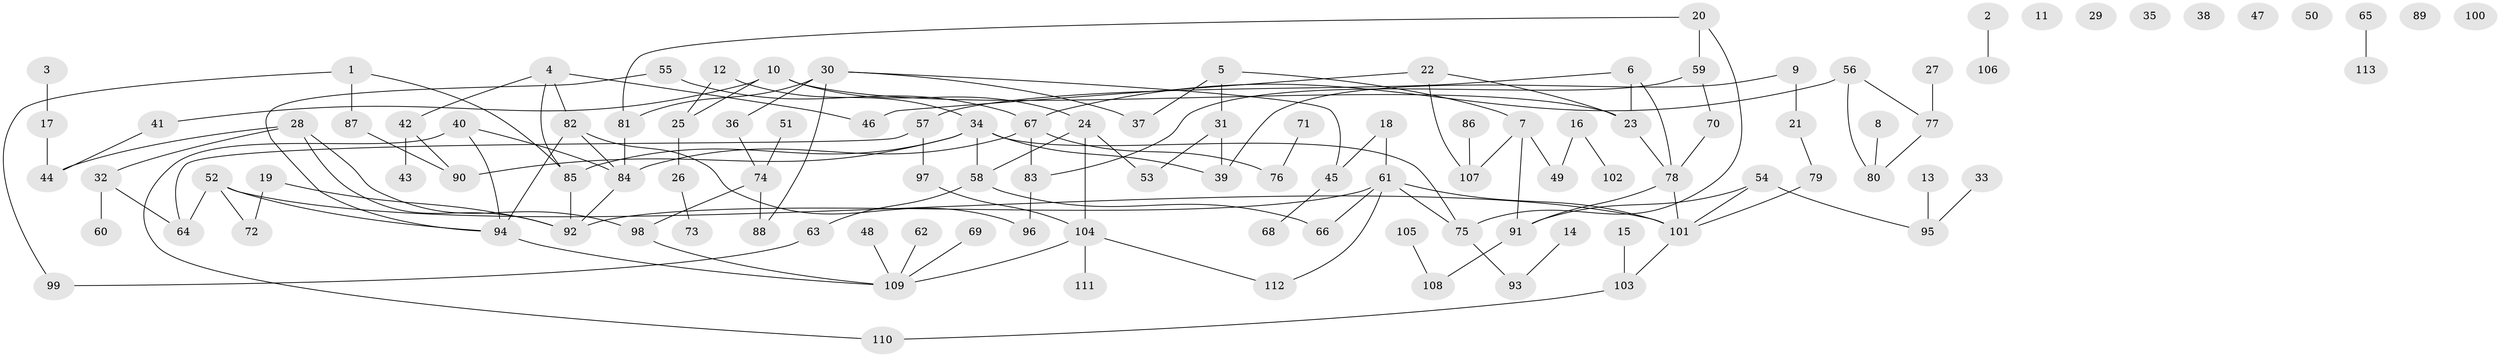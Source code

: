 // coarse degree distribution, {3: 0.11392405063291139, 1: 0.25316455696202533, 5: 0.0759493670886076, 4: 0.13924050632911392, 2: 0.21518987341772153, 0: 0.11392405063291139, 6: 0.0379746835443038, 8: 0.012658227848101266, 9: 0.02531645569620253, 7: 0.012658227848101266}
// Generated by graph-tools (version 1.1) at 2025/23/03/03/25 07:23:26]
// undirected, 113 vertices, 138 edges
graph export_dot {
graph [start="1"]
  node [color=gray90,style=filled];
  1;
  2;
  3;
  4;
  5;
  6;
  7;
  8;
  9;
  10;
  11;
  12;
  13;
  14;
  15;
  16;
  17;
  18;
  19;
  20;
  21;
  22;
  23;
  24;
  25;
  26;
  27;
  28;
  29;
  30;
  31;
  32;
  33;
  34;
  35;
  36;
  37;
  38;
  39;
  40;
  41;
  42;
  43;
  44;
  45;
  46;
  47;
  48;
  49;
  50;
  51;
  52;
  53;
  54;
  55;
  56;
  57;
  58;
  59;
  60;
  61;
  62;
  63;
  64;
  65;
  66;
  67;
  68;
  69;
  70;
  71;
  72;
  73;
  74;
  75;
  76;
  77;
  78;
  79;
  80;
  81;
  82;
  83;
  84;
  85;
  86;
  87;
  88;
  89;
  90;
  91;
  92;
  93;
  94;
  95;
  96;
  97;
  98;
  99;
  100;
  101;
  102;
  103;
  104;
  105;
  106;
  107;
  108;
  109;
  110;
  111;
  112;
  113;
  1 -- 85;
  1 -- 87;
  1 -- 99;
  2 -- 106;
  3 -- 17;
  4 -- 42;
  4 -- 46;
  4 -- 82;
  4 -- 85;
  5 -- 7;
  5 -- 31;
  5 -- 37;
  6 -- 23;
  6 -- 57;
  6 -- 78;
  7 -- 49;
  7 -- 91;
  7 -- 107;
  8 -- 80;
  9 -- 21;
  9 -- 39;
  10 -- 23;
  10 -- 24;
  10 -- 25;
  10 -- 41;
  12 -- 25;
  12 -- 34;
  13 -- 95;
  14 -- 93;
  15 -- 103;
  16 -- 49;
  16 -- 102;
  17 -- 44;
  18 -- 45;
  18 -- 61;
  19 -- 72;
  19 -- 92;
  20 -- 59;
  20 -- 75;
  20 -- 81;
  21 -- 79;
  22 -- 23;
  22 -- 46;
  22 -- 107;
  23 -- 78;
  24 -- 53;
  24 -- 58;
  24 -- 104;
  25 -- 26;
  26 -- 73;
  27 -- 77;
  28 -- 32;
  28 -- 44;
  28 -- 92;
  28 -- 98;
  30 -- 36;
  30 -- 37;
  30 -- 45;
  30 -- 81;
  30 -- 88;
  31 -- 39;
  31 -- 53;
  32 -- 60;
  32 -- 64;
  33 -- 95;
  34 -- 39;
  34 -- 58;
  34 -- 75;
  34 -- 85;
  34 -- 90;
  36 -- 74;
  40 -- 84;
  40 -- 94;
  40 -- 110;
  41 -- 44;
  42 -- 43;
  42 -- 90;
  45 -- 68;
  48 -- 109;
  51 -- 74;
  52 -- 64;
  52 -- 72;
  52 -- 94;
  52 -- 101;
  54 -- 91;
  54 -- 95;
  54 -- 101;
  55 -- 67;
  55 -- 94;
  56 -- 67;
  56 -- 77;
  56 -- 80;
  57 -- 64;
  57 -- 97;
  58 -- 63;
  58 -- 66;
  59 -- 70;
  59 -- 83;
  61 -- 66;
  61 -- 75;
  61 -- 92;
  61 -- 101;
  61 -- 112;
  62 -- 109;
  63 -- 99;
  65 -- 113;
  67 -- 76;
  67 -- 83;
  67 -- 84;
  69 -- 109;
  70 -- 78;
  71 -- 76;
  74 -- 88;
  74 -- 98;
  75 -- 93;
  77 -- 80;
  78 -- 91;
  78 -- 101;
  79 -- 101;
  81 -- 84;
  82 -- 84;
  82 -- 94;
  82 -- 96;
  83 -- 96;
  84 -- 92;
  85 -- 92;
  86 -- 107;
  87 -- 90;
  91 -- 108;
  94 -- 109;
  97 -- 104;
  98 -- 109;
  101 -- 103;
  103 -- 110;
  104 -- 109;
  104 -- 111;
  104 -- 112;
  105 -- 108;
}

